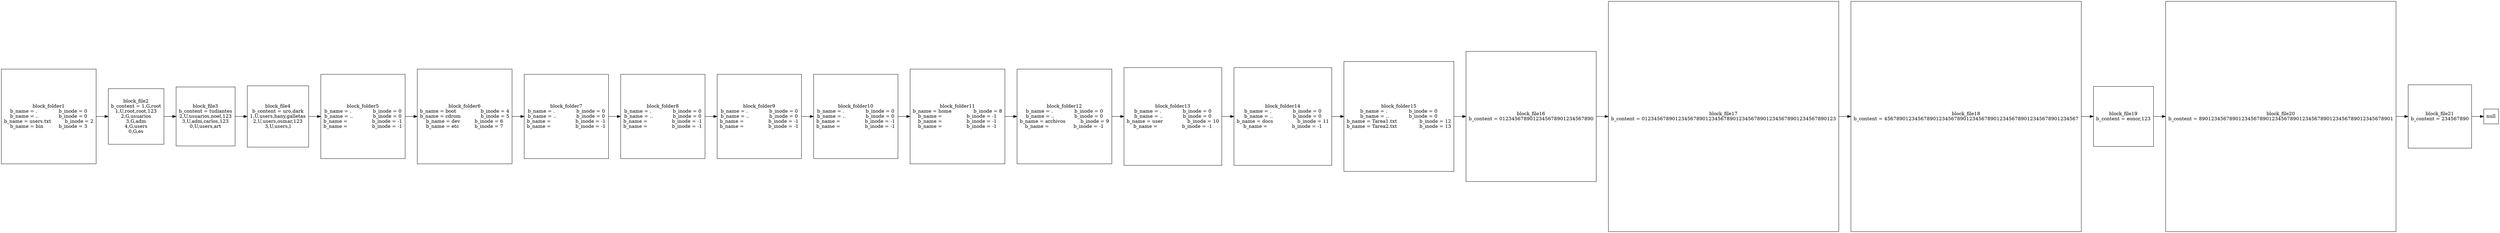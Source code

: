 digraph G{
node[shape=square]
rankdir=LR
block1[label="block_folder1
b_name = .		b_inode = 0
b_name = ..		b_inode = 0
b_name = users.txt		b_inode = 2
b_name = bin		b_inode = 3"]
block6[label="block_folder6
b_name = boot		b_inode = 4
b_name = cdrom		b_inode = 5
b_name = dev		b_inode = 6
b_name = etc		b_inode = 7"]
block11[label="block_folder11
b_name = home		b_inode = 8
b_name = 		b_inode = -1
b_name = 		b_inode = -1
b_name = 		b_inode = -1"]
block5[label="block_folder5
b_name = .		b_inode = 0
b_name = ..		b_inode = 0
b_name = 		b_inode = -1
b_name = 		b_inode = -1"]
block7[label="block_folder7
b_name = .		b_inode = 0
b_name = ..		b_inode = 0
b_name = 		b_inode = -1
b_name = 		b_inode = -1"]
block8[label="block_folder8
b_name = .		b_inode = 0
b_name = ..		b_inode = 0
b_name = 		b_inode = -1
b_name = 		b_inode = -1"]
block9[label="block_folder9
b_name = .		b_inode = 0
b_name = ..		b_inode = 0
b_name = 		b_inode = -1
b_name = 		b_inode = -1"]
block10[label="block_folder10
b_name = .		b_inode = 0
b_name = ..		b_inode = 0
b_name = 		b_inode = -1
b_name = 		b_inode = -1"]
block12[label="block_folder12
b_name = .		b_inode = 0
b_name = ..		b_inode = 0
b_name = archivos		b_inode = 9
b_name = 		b_inode = -1"]
block13[label="block_folder13
b_name = .		b_inode = 0
b_name = ..		b_inode = 0
b_name = user		b_inode = 10
b_name = 		b_inode = -1"]
block14[label="block_folder14
b_name = .		b_inode = 0
b_name = ..		b_inode = 0
b_name = docs		b_inode = 11
b_name = 		b_inode = -1"]
block15[label="block_folder15
b_name = .		b_inode = 0
b_name = ..		b_inode = 0
b_name = Tarea1.txt		b_inode = 12
b_name = Tarea2.txt		b_inode = 13"]
block2[label="block_file2
b_content = 1,G,root
1,U,root,root,123
2,G,usuarios
3,G,adm
4,G,users
0,G,es"]
block3[label="block_file3
b_content = tudiantes
2,U,usuarios,noel,123
3,U,adm,carlos,123
0,U,users,art"]
block4[label="block_file4
b_content = uro,dark
1,U,users,hany,galletas
2,U,users,osmar,123
3,U,users,l"]
block19[label="block_file19
b_content = eonor,123
"]
block16[label="block_file16
b_content = 0123456789012345678901234567890"]
block17[label="block_file17
b_content = 0123456789012345678901234567890123456789012345678901234567890123"]
block18[label="block_file18
b_content = 4567890123456789012345678901234567890123456789012345678901234567"]
block20[label="block_file20
b_content = 8901234567890123456789012345678901234567890123456789012345678901"]
block21[label="block_file21
b_content = 234567890"]
block1->block2->block3->block4->block5->block6->block7->block8->block9->block10->block11->block12->block13->block14->block15->block16->block17->block18->block19->block20->block21->null
}
